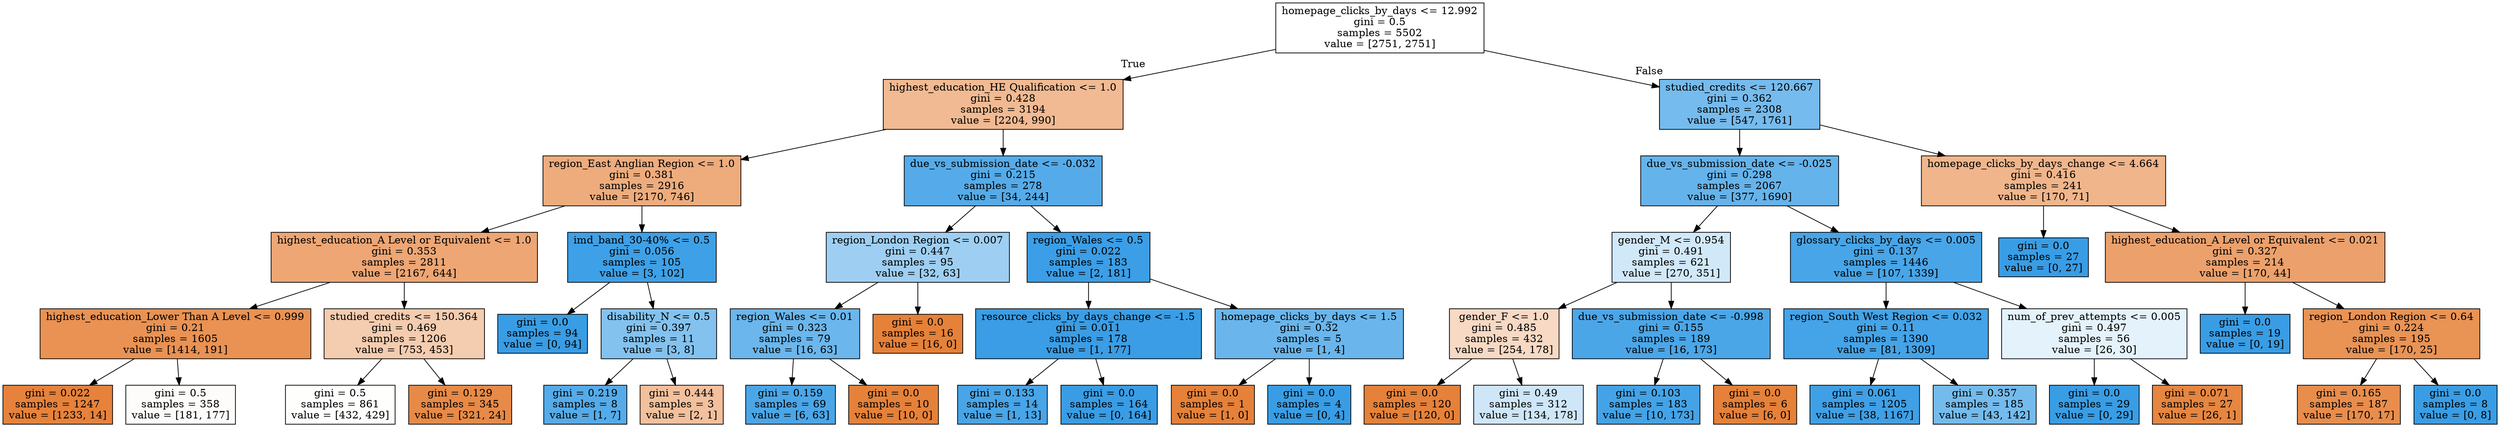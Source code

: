 digraph Tree {
node [shape=box, style="filled", color="black"] ;
0 [label="homepage_clicks_by_days <= 12.992\ngini = 0.5\nsamples = 5502\nvalue = [2751, 2751]", fillcolor="#e5813900"] ;
1 [label="highest_education_HE Qualification <= 1.0\ngini = 0.428\nsamples = 3194\nvalue = [2204, 990]", fillcolor="#e581398c"] ;
0 -> 1 [labeldistance=2.5, labelangle=45, headlabel="True"] ;
2 [label="region_East Anglian Region <= 1.0\ngini = 0.381\nsamples = 2916\nvalue = [2170, 746]", fillcolor="#e58139a7"] ;
1 -> 2 ;
3 [label="highest_education_A Level or Equivalent <= 1.0\ngini = 0.353\nsamples = 2811\nvalue = [2167, 644]", fillcolor="#e58139b3"] ;
2 -> 3 ;
4 [label="highest_education_Lower Than A Level <= 0.999\ngini = 0.21\nsamples = 1605\nvalue = [1414, 191]", fillcolor="#e58139dd"] ;
3 -> 4 ;
5 [label="gini = 0.022\nsamples = 1247\nvalue = [1233, 14]", fillcolor="#e58139fc"] ;
4 -> 5 ;
6 [label="gini = 0.5\nsamples = 358\nvalue = [181, 177]", fillcolor="#e5813906"] ;
4 -> 6 ;
7 [label="studied_credits <= 150.364\ngini = 0.469\nsamples = 1206\nvalue = [753, 453]", fillcolor="#e5813966"] ;
3 -> 7 ;
8 [label="gini = 0.5\nsamples = 861\nvalue = [432, 429]", fillcolor="#e5813902"] ;
7 -> 8 ;
9 [label="gini = 0.129\nsamples = 345\nvalue = [321, 24]", fillcolor="#e58139ec"] ;
7 -> 9 ;
10 [label="imd_band_30-40% <= 0.5\ngini = 0.056\nsamples = 105\nvalue = [3, 102]", fillcolor="#399de5f8"] ;
2 -> 10 ;
11 [label="gini = 0.0\nsamples = 94\nvalue = [0, 94]", fillcolor="#399de5ff"] ;
10 -> 11 ;
12 [label="disability_N <= 0.5\ngini = 0.397\nsamples = 11\nvalue = [3, 8]", fillcolor="#399de59f"] ;
10 -> 12 ;
13 [label="gini = 0.219\nsamples = 8\nvalue = [1, 7]", fillcolor="#399de5db"] ;
12 -> 13 ;
14 [label="gini = 0.444\nsamples = 3\nvalue = [2, 1]", fillcolor="#e581397f"] ;
12 -> 14 ;
15 [label="due_vs_submission_date <= -0.032\ngini = 0.215\nsamples = 278\nvalue = [34, 244]", fillcolor="#399de5db"] ;
1 -> 15 ;
16 [label="region_London Region <= 0.007\ngini = 0.447\nsamples = 95\nvalue = [32, 63]", fillcolor="#399de57d"] ;
15 -> 16 ;
17 [label="region_Wales <= 0.01\ngini = 0.323\nsamples = 79\nvalue = [16, 63]", fillcolor="#399de5be"] ;
16 -> 17 ;
18 [label="gini = 0.159\nsamples = 69\nvalue = [6, 63]", fillcolor="#399de5e7"] ;
17 -> 18 ;
19 [label="gini = 0.0\nsamples = 10\nvalue = [10, 0]", fillcolor="#e58139ff"] ;
17 -> 19 ;
20 [label="gini = 0.0\nsamples = 16\nvalue = [16, 0]", fillcolor="#e58139ff"] ;
16 -> 20 ;
21 [label="region_Wales <= 0.5\ngini = 0.022\nsamples = 183\nvalue = [2, 181]", fillcolor="#399de5fc"] ;
15 -> 21 ;
22 [label="resource_clicks_by_days_change <= -1.5\ngini = 0.011\nsamples = 178\nvalue = [1, 177]", fillcolor="#399de5fe"] ;
21 -> 22 ;
23 [label="gini = 0.133\nsamples = 14\nvalue = [1, 13]", fillcolor="#399de5eb"] ;
22 -> 23 ;
24 [label="gini = 0.0\nsamples = 164\nvalue = [0, 164]", fillcolor="#399de5ff"] ;
22 -> 24 ;
25 [label="homepage_clicks_by_days <= 1.5\ngini = 0.32\nsamples = 5\nvalue = [1, 4]", fillcolor="#399de5bf"] ;
21 -> 25 ;
26 [label="gini = 0.0\nsamples = 1\nvalue = [1, 0]", fillcolor="#e58139ff"] ;
25 -> 26 ;
27 [label="gini = 0.0\nsamples = 4\nvalue = [0, 4]", fillcolor="#399de5ff"] ;
25 -> 27 ;
28 [label="studied_credits <= 120.667\ngini = 0.362\nsamples = 2308\nvalue = [547, 1761]", fillcolor="#399de5b0"] ;
0 -> 28 [labeldistance=2.5, labelangle=-45, headlabel="False"] ;
29 [label="due_vs_submission_date <= -0.025\ngini = 0.298\nsamples = 2067\nvalue = [377, 1690]", fillcolor="#399de5c6"] ;
28 -> 29 ;
30 [label="gender_M <= 0.954\ngini = 0.491\nsamples = 621\nvalue = [270, 351]", fillcolor="#399de53b"] ;
29 -> 30 ;
31 [label="gender_F <= 1.0\ngini = 0.485\nsamples = 432\nvalue = [254, 178]", fillcolor="#e581394c"] ;
30 -> 31 ;
32 [label="gini = 0.0\nsamples = 120\nvalue = [120, 0]", fillcolor="#e58139ff"] ;
31 -> 32 ;
33 [label="gini = 0.49\nsamples = 312\nvalue = [134, 178]", fillcolor="#399de53f"] ;
31 -> 33 ;
34 [label="due_vs_submission_date <= -0.998\ngini = 0.155\nsamples = 189\nvalue = [16, 173]", fillcolor="#399de5e7"] ;
30 -> 34 ;
35 [label="gini = 0.103\nsamples = 183\nvalue = [10, 173]", fillcolor="#399de5f0"] ;
34 -> 35 ;
36 [label="gini = 0.0\nsamples = 6\nvalue = [6, 0]", fillcolor="#e58139ff"] ;
34 -> 36 ;
37 [label="glossary_clicks_by_days <= 0.005\ngini = 0.137\nsamples = 1446\nvalue = [107, 1339]", fillcolor="#399de5eb"] ;
29 -> 37 ;
38 [label="region_South West Region <= 0.032\ngini = 0.11\nsamples = 1390\nvalue = [81, 1309]", fillcolor="#399de5ef"] ;
37 -> 38 ;
39 [label="gini = 0.061\nsamples = 1205\nvalue = [38, 1167]", fillcolor="#399de5f7"] ;
38 -> 39 ;
40 [label="gini = 0.357\nsamples = 185\nvalue = [43, 142]", fillcolor="#399de5b2"] ;
38 -> 40 ;
41 [label="num_of_prev_attempts <= 0.005\ngini = 0.497\nsamples = 56\nvalue = [26, 30]", fillcolor="#399de522"] ;
37 -> 41 ;
42 [label="gini = 0.0\nsamples = 29\nvalue = [0, 29]", fillcolor="#399de5ff"] ;
41 -> 42 ;
43 [label="gini = 0.071\nsamples = 27\nvalue = [26, 1]", fillcolor="#e58139f5"] ;
41 -> 43 ;
44 [label="homepage_clicks_by_days_change <= 4.664\ngini = 0.416\nsamples = 241\nvalue = [170, 71]", fillcolor="#e5813995"] ;
28 -> 44 ;
45 [label="gini = 0.0\nsamples = 27\nvalue = [0, 27]", fillcolor="#399de5ff"] ;
44 -> 45 ;
46 [label="highest_education_A Level or Equivalent <= 0.021\ngini = 0.327\nsamples = 214\nvalue = [170, 44]", fillcolor="#e58139bd"] ;
44 -> 46 ;
47 [label="gini = 0.0\nsamples = 19\nvalue = [0, 19]", fillcolor="#399de5ff"] ;
46 -> 47 ;
48 [label="region_London Region <= 0.64\ngini = 0.224\nsamples = 195\nvalue = [170, 25]", fillcolor="#e58139da"] ;
46 -> 48 ;
49 [label="gini = 0.165\nsamples = 187\nvalue = [170, 17]", fillcolor="#e58139e6"] ;
48 -> 49 ;
50 [label="gini = 0.0\nsamples = 8\nvalue = [0, 8]", fillcolor="#399de5ff"] ;
48 -> 50 ;
}